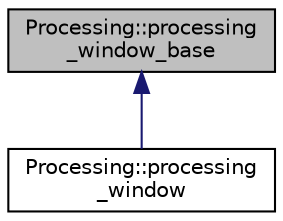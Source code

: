 digraph "Processing::processing_window_base"
{
 // LATEX_PDF_SIZE
  edge [fontname="Helvetica",fontsize="10",labelfontname="Helvetica",labelfontsize="10"];
  node [fontname="Helvetica",fontsize="10",shape=record];
  Node1 [label="Processing::processing\l_window_base",height=0.2,width=0.4,color="black", fillcolor="grey75", style="filled", fontcolor="black",tooltip="Interface for the main window class that mimics the Processing window."];
  Node1 -> Node2 [dir="back",color="midnightblue",fontsize="10",style="solid",fontname="Helvetica"];
  Node2 [label="Processing::processing\l_window",height=0.2,width=0.4,color="black", fillcolor="white", style="filled",URL="$class_processing_1_1processing__window.html",tooltip="The classes of the main window that mimics the Processing window \\methods The methods of this class a..."];
}
